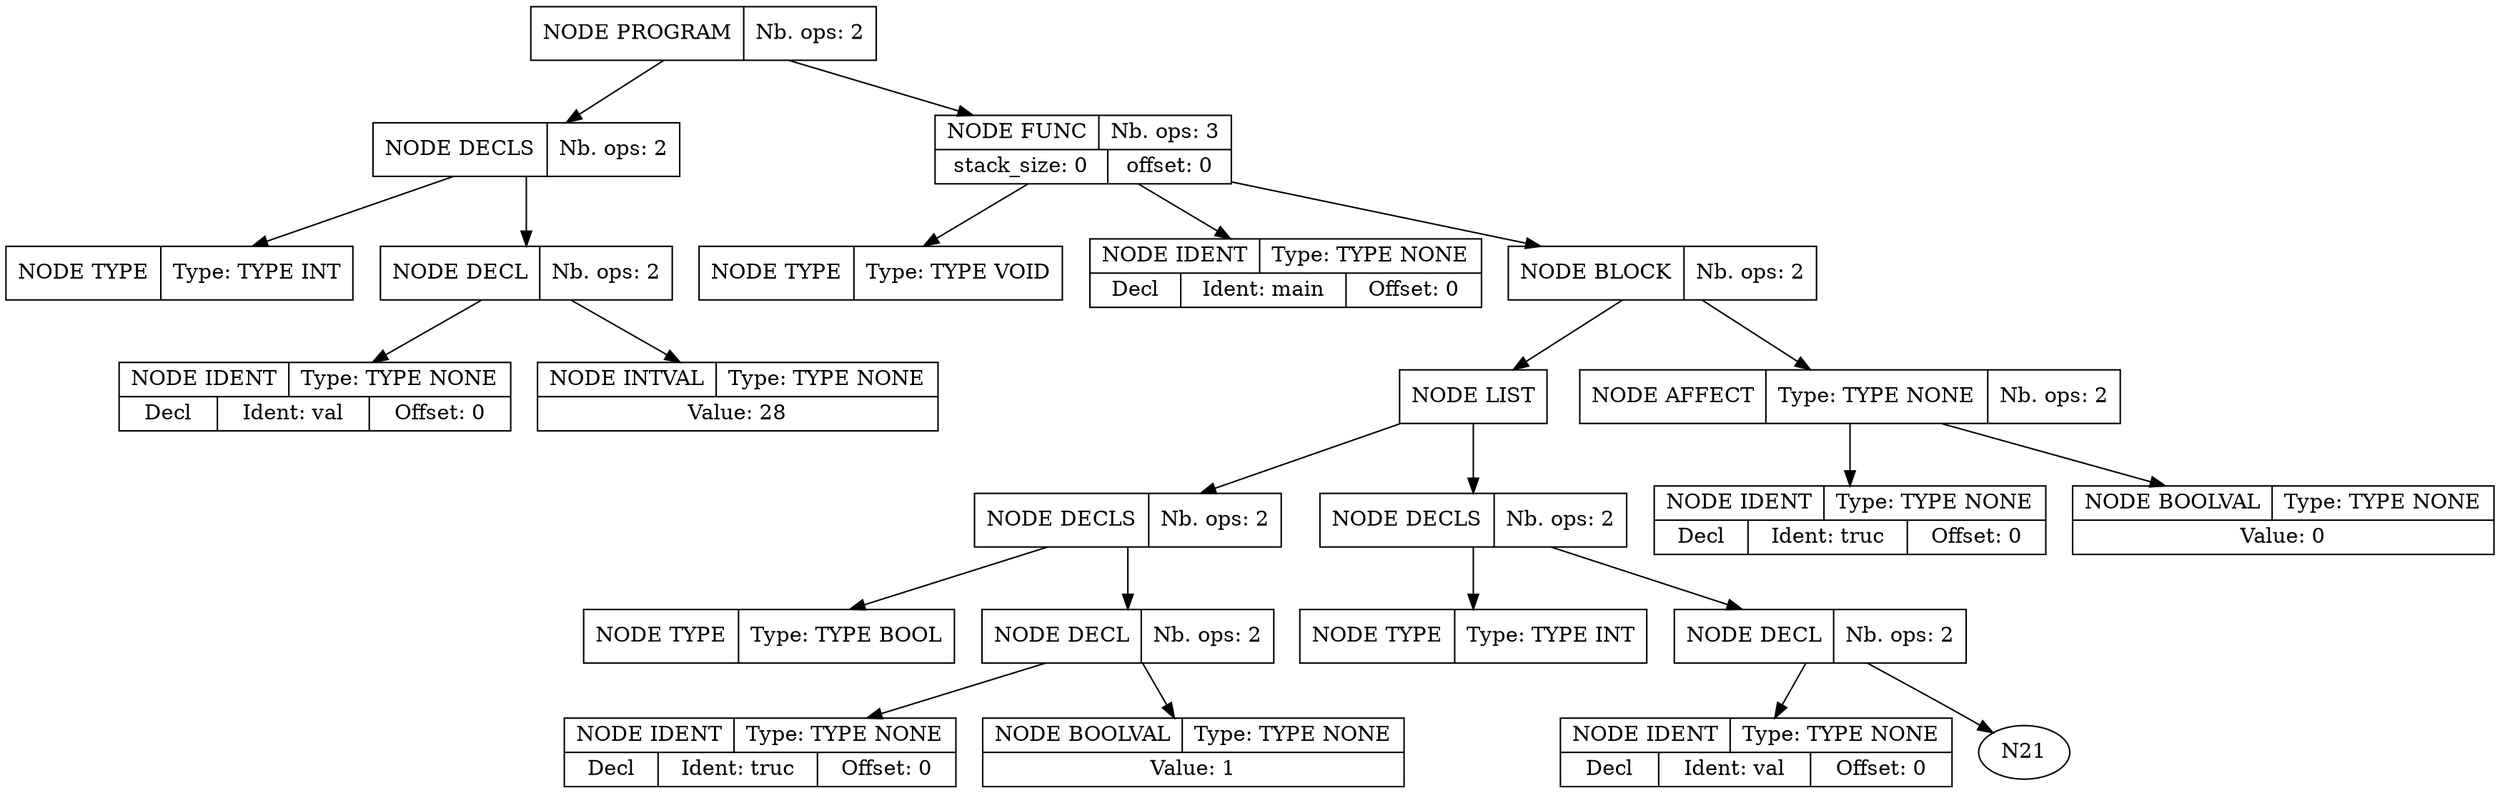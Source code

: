 digraph global_vars {
    N1 [shape=record, label="{{NODE PROGRAM|Nb. ops: 2}}"];
    N2 [shape=record, label="{{NODE DECLS|Nb. ops: 2}}"];
    N3 [shape=record, label="{{NODE TYPE|Type: TYPE INT}}"];
    edge[tailclip=true];
    N2 -> N3
    N4 [shape=record, label="{{NODE DECL|Nb. ops: 2}}"];
    N5 [shape=record, label="{{NODE IDENT|Type: TYPE NONE}|{<decl>Decl      |Ident: val|Offset: 0}}"];
    edge[tailclip=true];
    N4 -> N5
    N6 [shape=record, label="{{NODE INTVAL|Type: TYPE NONE}|{Value: 28}}"];
    edge[tailclip=true];
    N4 -> N6
    edge[tailclip=true];
    N2 -> N4
    edge[tailclip=true];
    N1 -> N2
    N7 [shape=record, label="{{NODE FUNC|Nb. ops: 3}|{stack_size: 0|offset: 0}}"];
    N8 [shape=record, label="{{NODE TYPE|Type: TYPE VOID}}"];
    edge[tailclip=true];
    N7 -> N8
    N9 [shape=record, label="{{NODE IDENT|Type: TYPE NONE}|{<decl>Decl      |Ident: main|Offset: 0}}"];
    edge[tailclip=true];
    N7 -> N9
    N10 [shape=record, label="{{NODE BLOCK|Nb. ops: 2}}"];
    N11 [shape=record, label="{{NODE LIST}}"];
    N12 [shape=record, label="{{NODE DECLS|Nb. ops: 2}}"];
    N13 [shape=record, label="{{NODE TYPE|Type: TYPE BOOL}}"];
    edge[tailclip=true];
    N12 -> N13
    N14 [shape=record, label="{{NODE DECL|Nb. ops: 2}}"];
    N15 [shape=record, label="{{NODE IDENT|Type: TYPE NONE}|{<decl>Decl      |Ident: truc|Offset: 0}}"];
    edge[tailclip=true];
    N14 -> N15
    N16 [shape=record, label="{{NODE BOOLVAL|Type: TYPE NONE}|{Value: 1}}"];
    edge[tailclip=true];
    N14 -> N16
    edge[tailclip=true];
    N12 -> N14
    edge[tailclip=true];
    N11 -> N12
    N17 [shape=record, label="{{NODE DECLS|Nb. ops: 2}}"];
    N18 [shape=record, label="{{NODE TYPE|Type: TYPE INT}}"];
    edge[tailclip=true];
    N17 -> N18
    N19 [shape=record, label="{{NODE DECL|Nb. ops: 2}}"];
    N20 [shape=record, label="{{NODE IDENT|Type: TYPE NONE}|{<decl>Decl      |Ident: val|Offset: 0}}"];
    edge[tailclip=true];
    N19 -> N20
    edge[tailclip=true];
    N19 -> N21
    edge[tailclip=true];
    N17 -> N19
    edge[tailclip=true];
    N11 -> N17
    edge[tailclip=true];
    N10 -> N11
    N22 [shape=record, label="{{NODE AFFECT|Type: TYPE NONE|Nb. ops: 2}}"];
    N23 [shape=record, label="{{NODE IDENT|Type: TYPE NONE}|{<decl>Decl      |Ident: truc|Offset: 0}}"];
    edge[tailclip=true];
    N22 -> N23
    N24 [shape=record, label="{{NODE BOOLVAL|Type: TYPE NONE}|{Value: 0}}"];
    edge[tailclip=true];
    N22 -> N24
    edge[tailclip=true];
    N10 -> N22
    edge[tailclip=true];
    N7 -> N10
    edge[tailclip=true];
    N1 -> N7
}